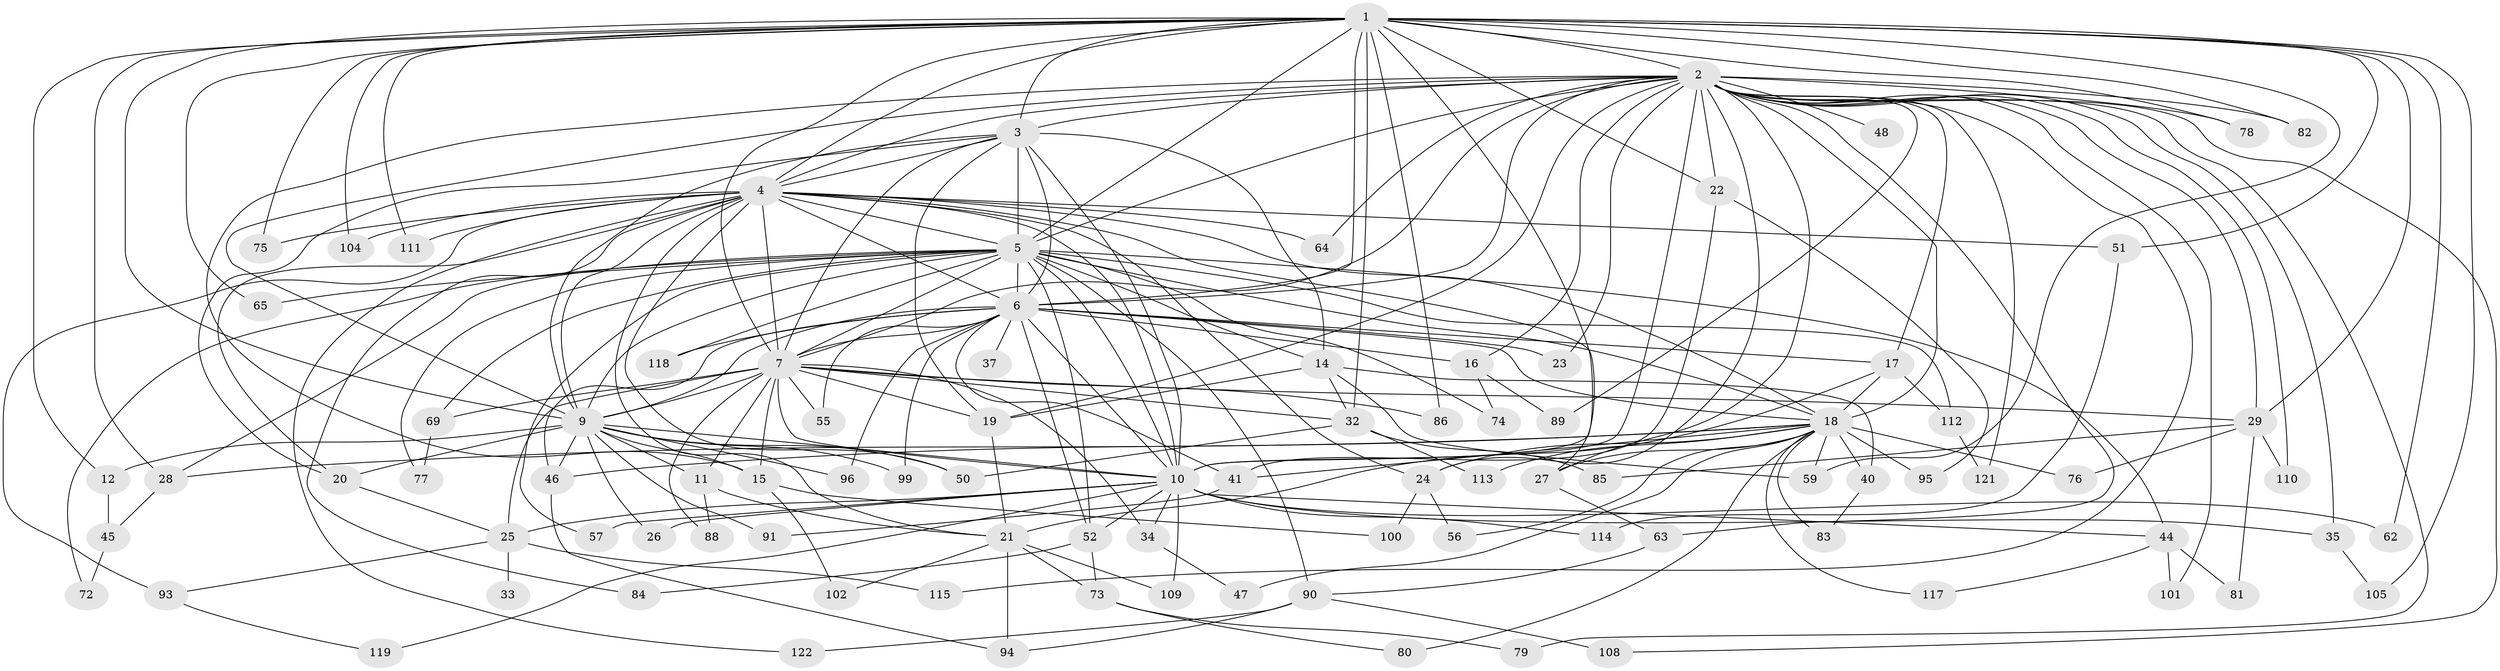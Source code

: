 // original degree distribution, {26: 0.00819672131147541, 25: 0.00819672131147541, 13: 0.00819672131147541, 24: 0.00819672131147541, 23: 0.00819672131147541, 21: 0.00819672131147541, 20: 0.01639344262295082, 19: 0.01639344262295082, 4: 0.13114754098360656, 3: 0.16393442622950818, 6: 0.02459016393442623, 5: 0.03278688524590164, 15: 0.00819672131147541, 7: 0.02459016393442623, 2: 0.5327868852459017}
// Generated by graph-tools (version 1.1) at 2025/11/02/27/25 16:11:01]
// undirected, 93 vertices, 222 edges
graph export_dot {
graph [start="1"]
  node [color=gray90,style=filled];
  1 [super="+30"];
  2 [super="+8"];
  3 [super="+106"];
  4 [super="+67"];
  5 [super="+92"];
  6 [super="+36"];
  7 [super="+43"];
  9 [super="+13"];
  10 [super="+42"];
  11 [super="+53"];
  12;
  14 [super="+61"];
  15 [super="+70"];
  16;
  17 [super="+87"];
  18 [super="+71"];
  19;
  20;
  21 [super="+49"];
  22 [super="+58"];
  23;
  24 [super="+38"];
  25 [super="+31"];
  26;
  27 [super="+103"];
  28 [super="+107"];
  29 [super="+39"];
  32 [super="+68"];
  33;
  34;
  35 [super="+66"];
  37;
  40;
  41;
  44;
  45;
  46 [super="+98"];
  47;
  48;
  50 [super="+116"];
  51;
  52 [super="+54"];
  55;
  56;
  57;
  59 [super="+60"];
  62;
  63;
  64;
  65;
  69;
  72;
  73;
  74;
  75;
  76;
  77;
  78;
  79;
  80;
  81;
  82 [super="+97"];
  83;
  84;
  85;
  86;
  88;
  89;
  90;
  91;
  93;
  94 [super="+120"];
  95;
  96;
  99;
  100;
  101;
  102;
  104;
  105;
  108;
  109;
  110;
  111;
  112;
  113;
  114;
  115;
  117;
  118;
  119;
  121;
  122;
  1 -- 2 [weight=2];
  1 -- 3;
  1 -- 4;
  1 -- 5;
  1 -- 6;
  1 -- 7;
  1 -- 9 [weight=2];
  1 -- 10 [weight=2];
  1 -- 12;
  1 -- 22;
  1 -- 28;
  1 -- 29;
  1 -- 51;
  1 -- 59;
  1 -- 62;
  1 -- 65;
  1 -- 75;
  1 -- 78;
  1 -- 82;
  1 -- 86;
  1 -- 104;
  1 -- 105;
  1 -- 111;
  1 -- 32;
  2 -- 3 [weight=2];
  2 -- 4 [weight=2];
  2 -- 5 [weight=2];
  2 -- 6 [weight=2];
  2 -- 7 [weight=2];
  2 -- 9 [weight=2];
  2 -- 10 [weight=2];
  2 -- 15;
  2 -- 16;
  2 -- 19;
  2 -- 27;
  2 -- 35 [weight=2];
  2 -- 48 [weight=2];
  2 -- 63;
  2 -- 64;
  2 -- 79;
  2 -- 82 [weight=2];
  2 -- 89;
  2 -- 110;
  2 -- 115;
  2 -- 121;
  2 -- 78;
  2 -- 17;
  2 -- 22;
  2 -- 23;
  2 -- 24;
  2 -- 29;
  2 -- 101;
  2 -- 108;
  2 -- 18;
  3 -- 4;
  3 -- 5;
  3 -- 6;
  3 -- 7 [weight=2];
  3 -- 9;
  3 -- 10;
  3 -- 14;
  3 -- 19;
  3 -- 20;
  4 -- 5;
  4 -- 6 [weight=2];
  4 -- 7;
  4 -- 9;
  4 -- 10;
  4 -- 18;
  4 -- 27;
  4 -- 51;
  4 -- 64;
  4 -- 75;
  4 -- 84;
  4 -- 93;
  4 -- 104;
  4 -- 111;
  4 -- 122;
  4 -- 50;
  4 -- 24;
  4 -- 21;
  4 -- 20;
  5 -- 6;
  5 -- 7;
  5 -- 9;
  5 -- 10;
  5 -- 14;
  5 -- 44;
  5 -- 52;
  5 -- 57;
  5 -- 65;
  5 -- 69;
  5 -- 72;
  5 -- 74;
  5 -- 77;
  5 -- 90;
  5 -- 112;
  5 -- 118;
  5 -- 18;
  5 -- 28;
  6 -- 7;
  6 -- 9;
  6 -- 10;
  6 -- 16;
  6 -- 17;
  6 -- 18;
  6 -- 23;
  6 -- 37 [weight=2];
  6 -- 41;
  6 -- 46;
  6 -- 96;
  6 -- 99;
  6 -- 118;
  6 -- 55;
  6 -- 52;
  7 -- 9;
  7 -- 10;
  7 -- 11;
  7 -- 25;
  7 -- 32;
  7 -- 34;
  7 -- 55;
  7 -- 69;
  7 -- 88;
  7 -- 15;
  7 -- 19;
  7 -- 86;
  7 -- 29;
  9 -- 10;
  9 -- 11;
  9 -- 12;
  9 -- 15;
  9 -- 26;
  9 -- 50;
  9 -- 91;
  9 -- 96;
  9 -- 99;
  9 -- 20;
  9 -- 46;
  10 -- 25;
  10 -- 26;
  10 -- 34;
  10 -- 35;
  10 -- 44;
  10 -- 52;
  10 -- 109;
  10 -- 114;
  10 -- 119;
  10 -- 62;
  10 -- 57;
  11 -- 88;
  11 -- 21;
  12 -- 45;
  14 -- 32;
  14 -- 40;
  14 -- 59;
  14 -- 19;
  15 -- 100;
  15 -- 102;
  16 -- 74;
  16 -- 89;
  17 -- 21;
  17 -- 112;
  17 -- 18;
  18 -- 24;
  18 -- 28;
  18 -- 40;
  18 -- 41;
  18 -- 46;
  18 -- 47;
  18 -- 56;
  18 -- 76;
  18 -- 83;
  18 -- 80;
  18 -- 113;
  18 -- 117;
  18 -- 95;
  18 -- 27;
  18 -- 59;
  19 -- 21;
  20 -- 25;
  21 -- 73;
  21 -- 102;
  21 -- 109;
  21 -- 94;
  22 -- 95;
  22 -- 41;
  24 -- 56;
  24 -- 100;
  25 -- 33 [weight=2];
  25 -- 93;
  25 -- 115;
  27 -- 63;
  28 -- 45;
  29 -- 76;
  29 -- 81;
  29 -- 85;
  29 -- 110;
  32 -- 50;
  32 -- 85;
  32 -- 113;
  34 -- 47;
  35 -- 105;
  40 -- 83;
  41 -- 91;
  44 -- 81;
  44 -- 101;
  44 -- 117;
  45 -- 72;
  46 -- 94;
  51 -- 114;
  52 -- 73;
  52 -- 84;
  63 -- 90;
  69 -- 77;
  73 -- 79;
  73 -- 80;
  90 -- 94;
  90 -- 108;
  90 -- 122;
  93 -- 119;
  112 -- 121;
}
